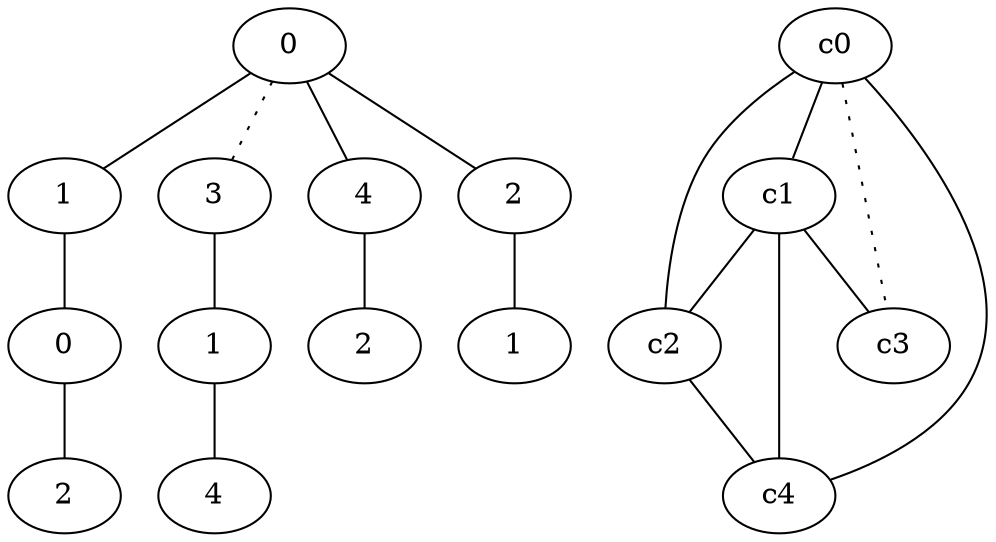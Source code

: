 graph {
a0[label=0];
a1[label=1];
a2[label=0];
a3[label=2];
a4[label=3];
a5[label=1];
a6[label=4];
a7[label=4];
a8[label=2];
a9[label=2];
a10[label=1];
a0 -- a1;
a0 -- a4 [style=dotted];
a0 -- a7;
a0 -- a9;
a1 -- a2;
a2 -- a3;
a4 -- a5;
a5 -- a6;
a7 -- a8;
a9 -- a10;
c0 -- c1;
c0 -- c2;
c0 -- c3 [style=dotted];
c0 -- c4;
c1 -- c2;
c1 -- c3;
c1 -- c4;
c2 -- c4;
}
